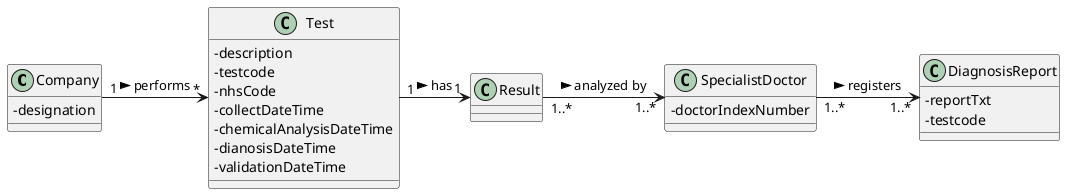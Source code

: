 @startuml
skinparam classAttributeIconSize 0
class "Company" {
  -designation
  }
class "Test" {
  -description
  -testcode
  -nhsCode
  -collectDateTime
  -chemicalAnalysisDateTime
  -dianosisDateTime
  -validationDateTime
  }
class "Result"
class "SpecialistDoctor" {
  -doctorIndexNumber
  }
class "DiagnosisReport" {
 -reportTxt
 -testcode
  }



"Company" "1" -> "*" "Test" : > performs
"Test" "1" -> "1" "Result" : > has
"Result" "1..*" -> "1..*" "SpecialistDoctor" : > analyzed by
"SpecialistDoctor" "1..*" -> "1..*" "DiagnosisReport"  : > registers


@enduml